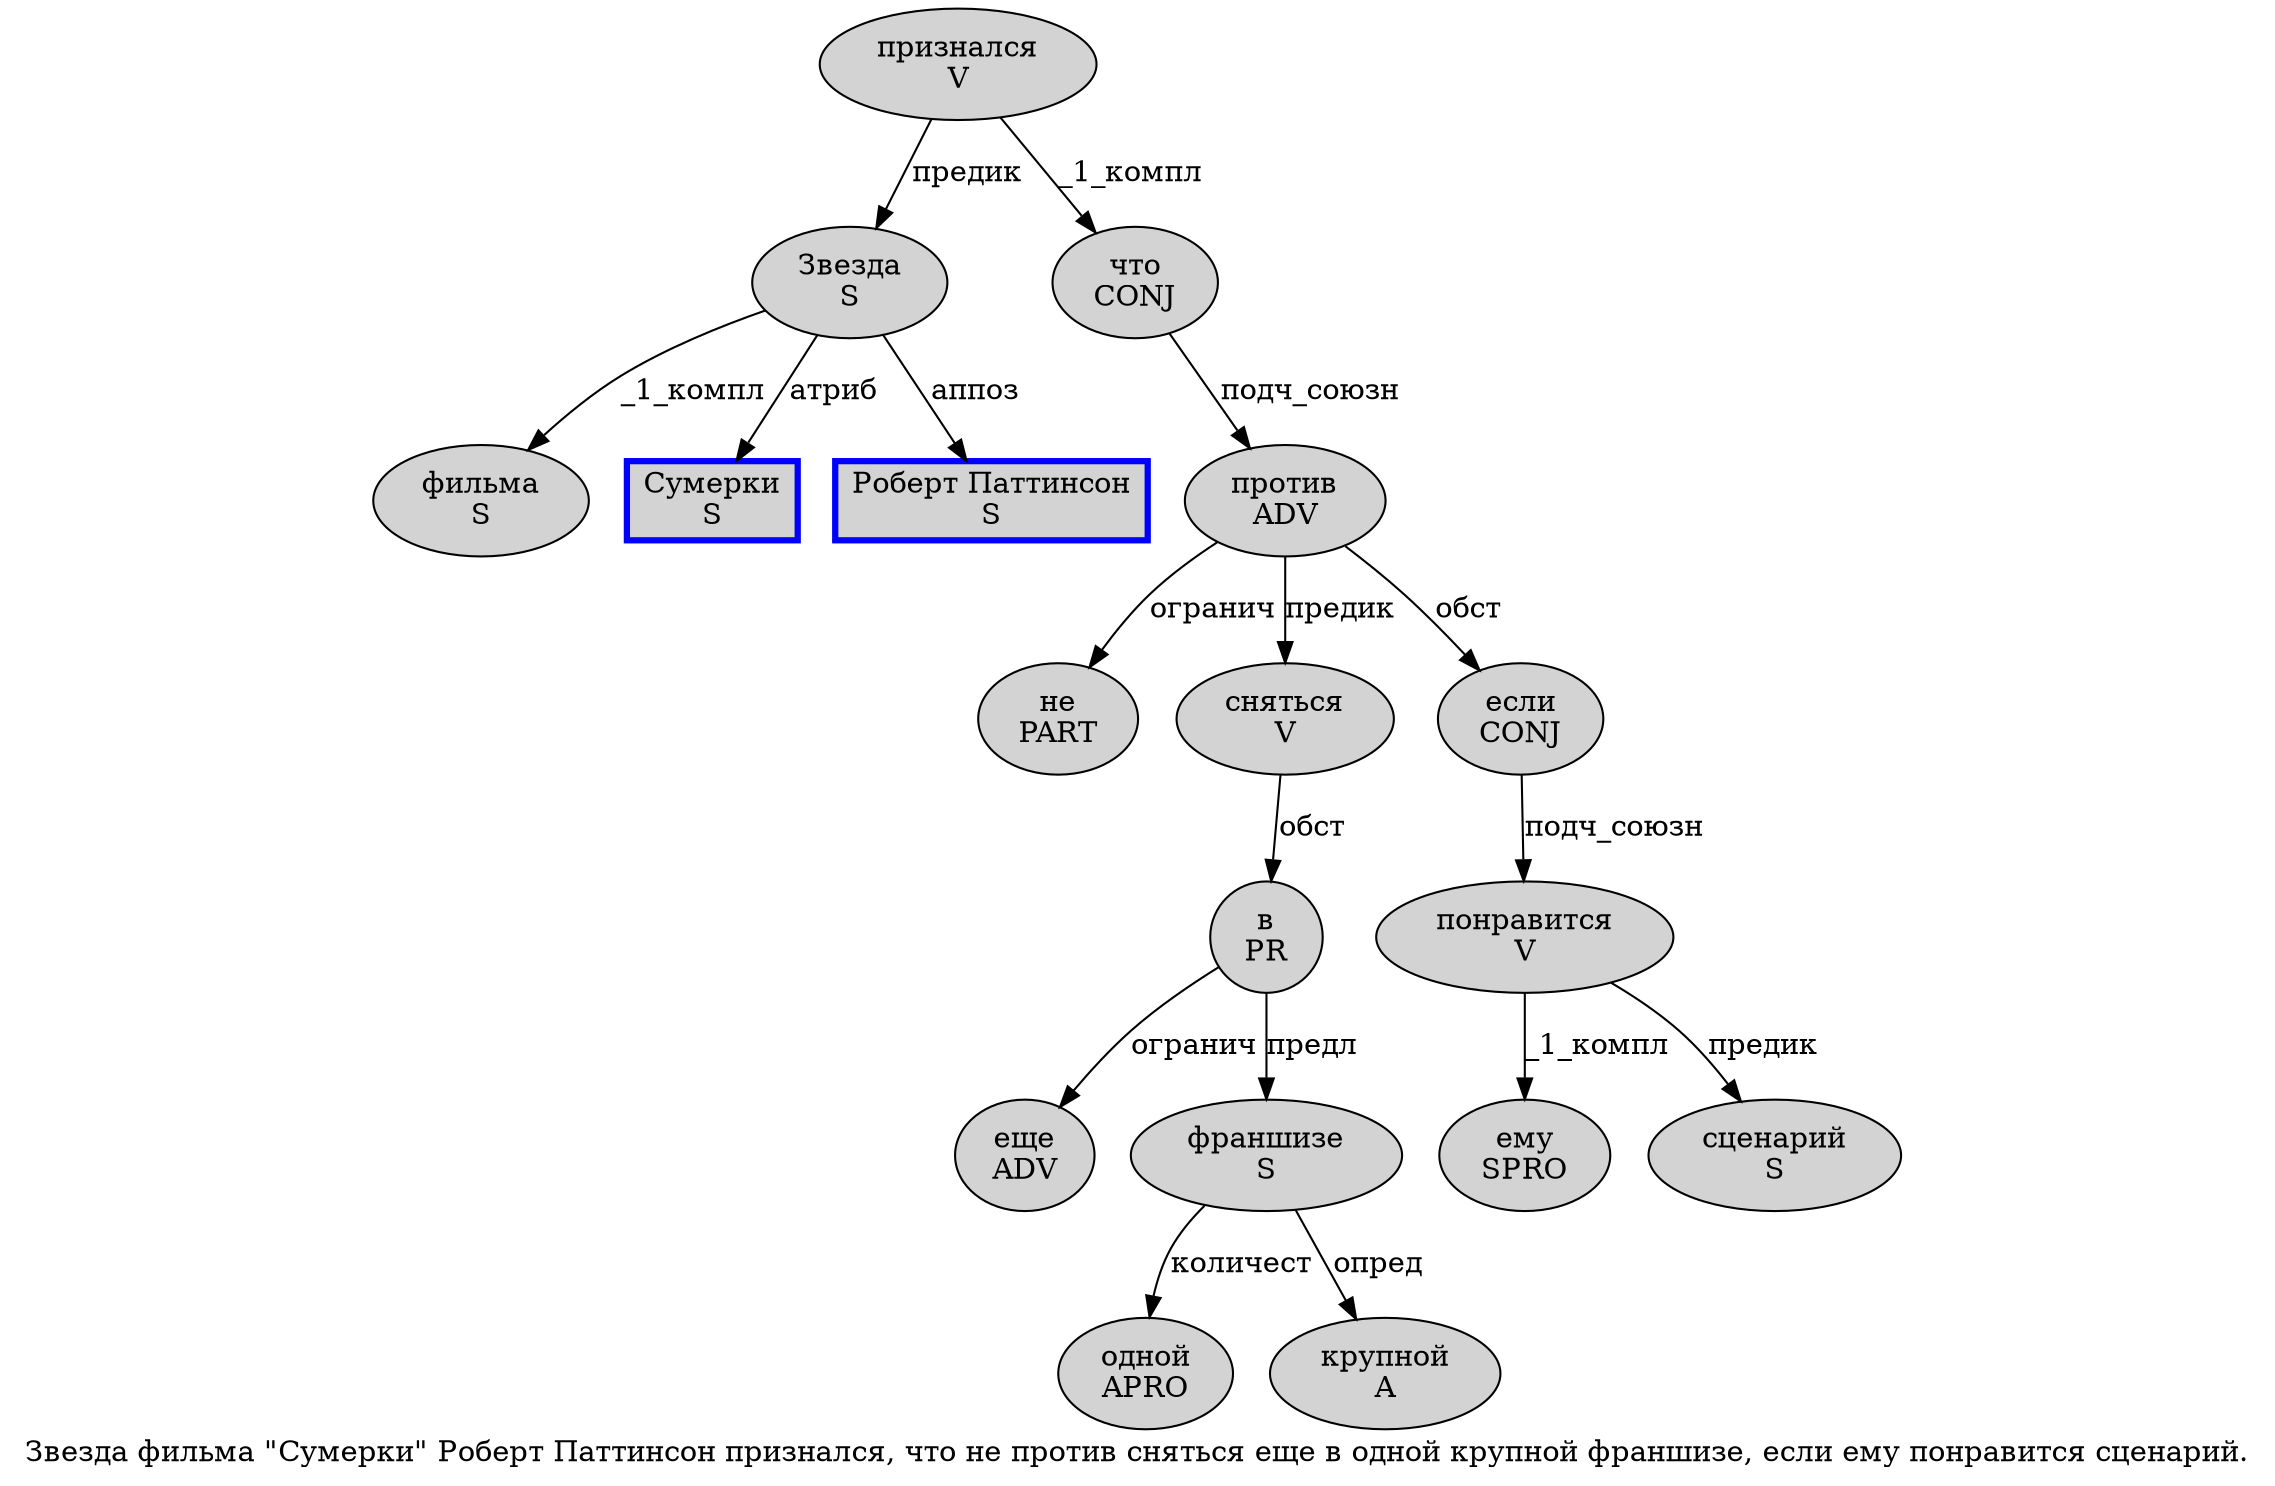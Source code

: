 digraph SENTENCE_678 {
	graph [label="Звезда фильма \"Сумерки\" Роберт Паттинсон признался, что не против сняться еще в одной крупной франшизе, если ему понравится сценарий."]
	node [style=filled]
		0 [label="Звезда
S" color="" fillcolor=lightgray penwidth=1 shape=ellipse]
		1 [label="фильма
S" color="" fillcolor=lightgray penwidth=1 shape=ellipse]
		3 [label="Сумерки
S" color=blue fillcolor=lightgray penwidth=3 shape=box]
		5 [label="Роберт Паттинсон
S" color=blue fillcolor=lightgray penwidth=3 shape=box]
		6 [label="признался
V" color="" fillcolor=lightgray penwidth=1 shape=ellipse]
		8 [label="что
CONJ" color="" fillcolor=lightgray penwidth=1 shape=ellipse]
		9 [label="не
PART" color="" fillcolor=lightgray penwidth=1 shape=ellipse]
		10 [label="против
ADV" color="" fillcolor=lightgray penwidth=1 shape=ellipse]
		11 [label="сняться
V" color="" fillcolor=lightgray penwidth=1 shape=ellipse]
		12 [label="еще
ADV" color="" fillcolor=lightgray penwidth=1 shape=ellipse]
		13 [label="в
PR" color="" fillcolor=lightgray penwidth=1 shape=ellipse]
		14 [label="одной
APRO" color="" fillcolor=lightgray penwidth=1 shape=ellipse]
		15 [label="крупной
A" color="" fillcolor=lightgray penwidth=1 shape=ellipse]
		16 [label="франшизе
S" color="" fillcolor=lightgray penwidth=1 shape=ellipse]
		18 [label="если
CONJ" color="" fillcolor=lightgray penwidth=1 shape=ellipse]
		19 [label="ему
SPRO" color="" fillcolor=lightgray penwidth=1 shape=ellipse]
		20 [label="понравится
V" color="" fillcolor=lightgray penwidth=1 shape=ellipse]
		21 [label="сценарий
S" color="" fillcolor=lightgray penwidth=1 shape=ellipse]
			6 -> 0 [label="предик"]
			6 -> 8 [label="_1_компл"]
			20 -> 19 [label="_1_компл"]
			20 -> 21 [label="предик"]
			11 -> 13 [label="обст"]
			18 -> 20 [label="подч_союзн"]
			0 -> 1 [label="_1_компл"]
			0 -> 3 [label="атриб"]
			0 -> 5 [label="аппоз"]
			8 -> 10 [label="подч_союзн"]
			16 -> 14 [label="количест"]
			16 -> 15 [label="опред"]
			10 -> 9 [label="огранич"]
			10 -> 11 [label="предик"]
			10 -> 18 [label="обст"]
			13 -> 12 [label="огранич"]
			13 -> 16 [label="предл"]
}